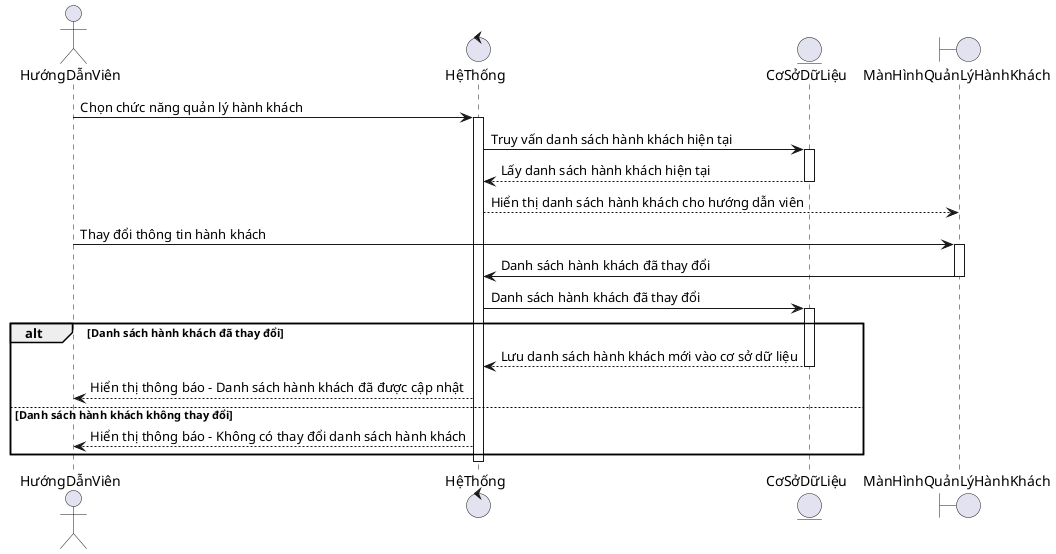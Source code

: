 @startuml managePassengers_sequence_diagram

actor HướngDẫnViên
control HệThống
entity CơSởDữLiệu
boundary MànHìnhQuảnLýHànhKhách

HướngDẫnViên -> HệThống: Chọn chức năng quản lý hành khách
activate HệThống

HệThống -> CơSởDữLiệu: Truy vấn danh sách hành khách hiện tại
activate CơSởDữLiệu
CơSởDữLiệu --> HệThống: Lấy danh sách hành khách hiện tại
deactivate CơSởDữLiệu

HệThống --> MànHìnhQuảnLýHànhKhách: Hiển thị danh sách hành khách cho hướng dẫn viên

HướngDẫnViên -> MànHìnhQuảnLýHànhKhách: Thay đổi thông tin hành khách
activate MànHìnhQuảnLýHànhKhách

MànHìnhQuảnLýHànhKhách -> HệThống: Danh sách hành khách đã thay đổi
deactivate MànHìnhQuảnLýHànhKhách

HệThống -> CơSởDữLiệu: Danh sách hành khách đã thay đổi
activate CơSởDữLiệu

alt Danh sách hành khách đã thay đổi
  CơSởDữLiệu --> HệThống: Lưu danh sách hành khách mới vào cơ sở dữ liệu
  deactivate CơSởDữLiệu
  HệThống --> HướngDẫnViên: Hiển thị thông báo - Danh sách hành khách đã được cập nhật
else Danh sách hành khách không thay đổi
  HệThống --> HướngDẫnViên: Hiển thị thông báo - Không có thay đổi danh sách hành khách
end

deactivate HệThống

@enduml
